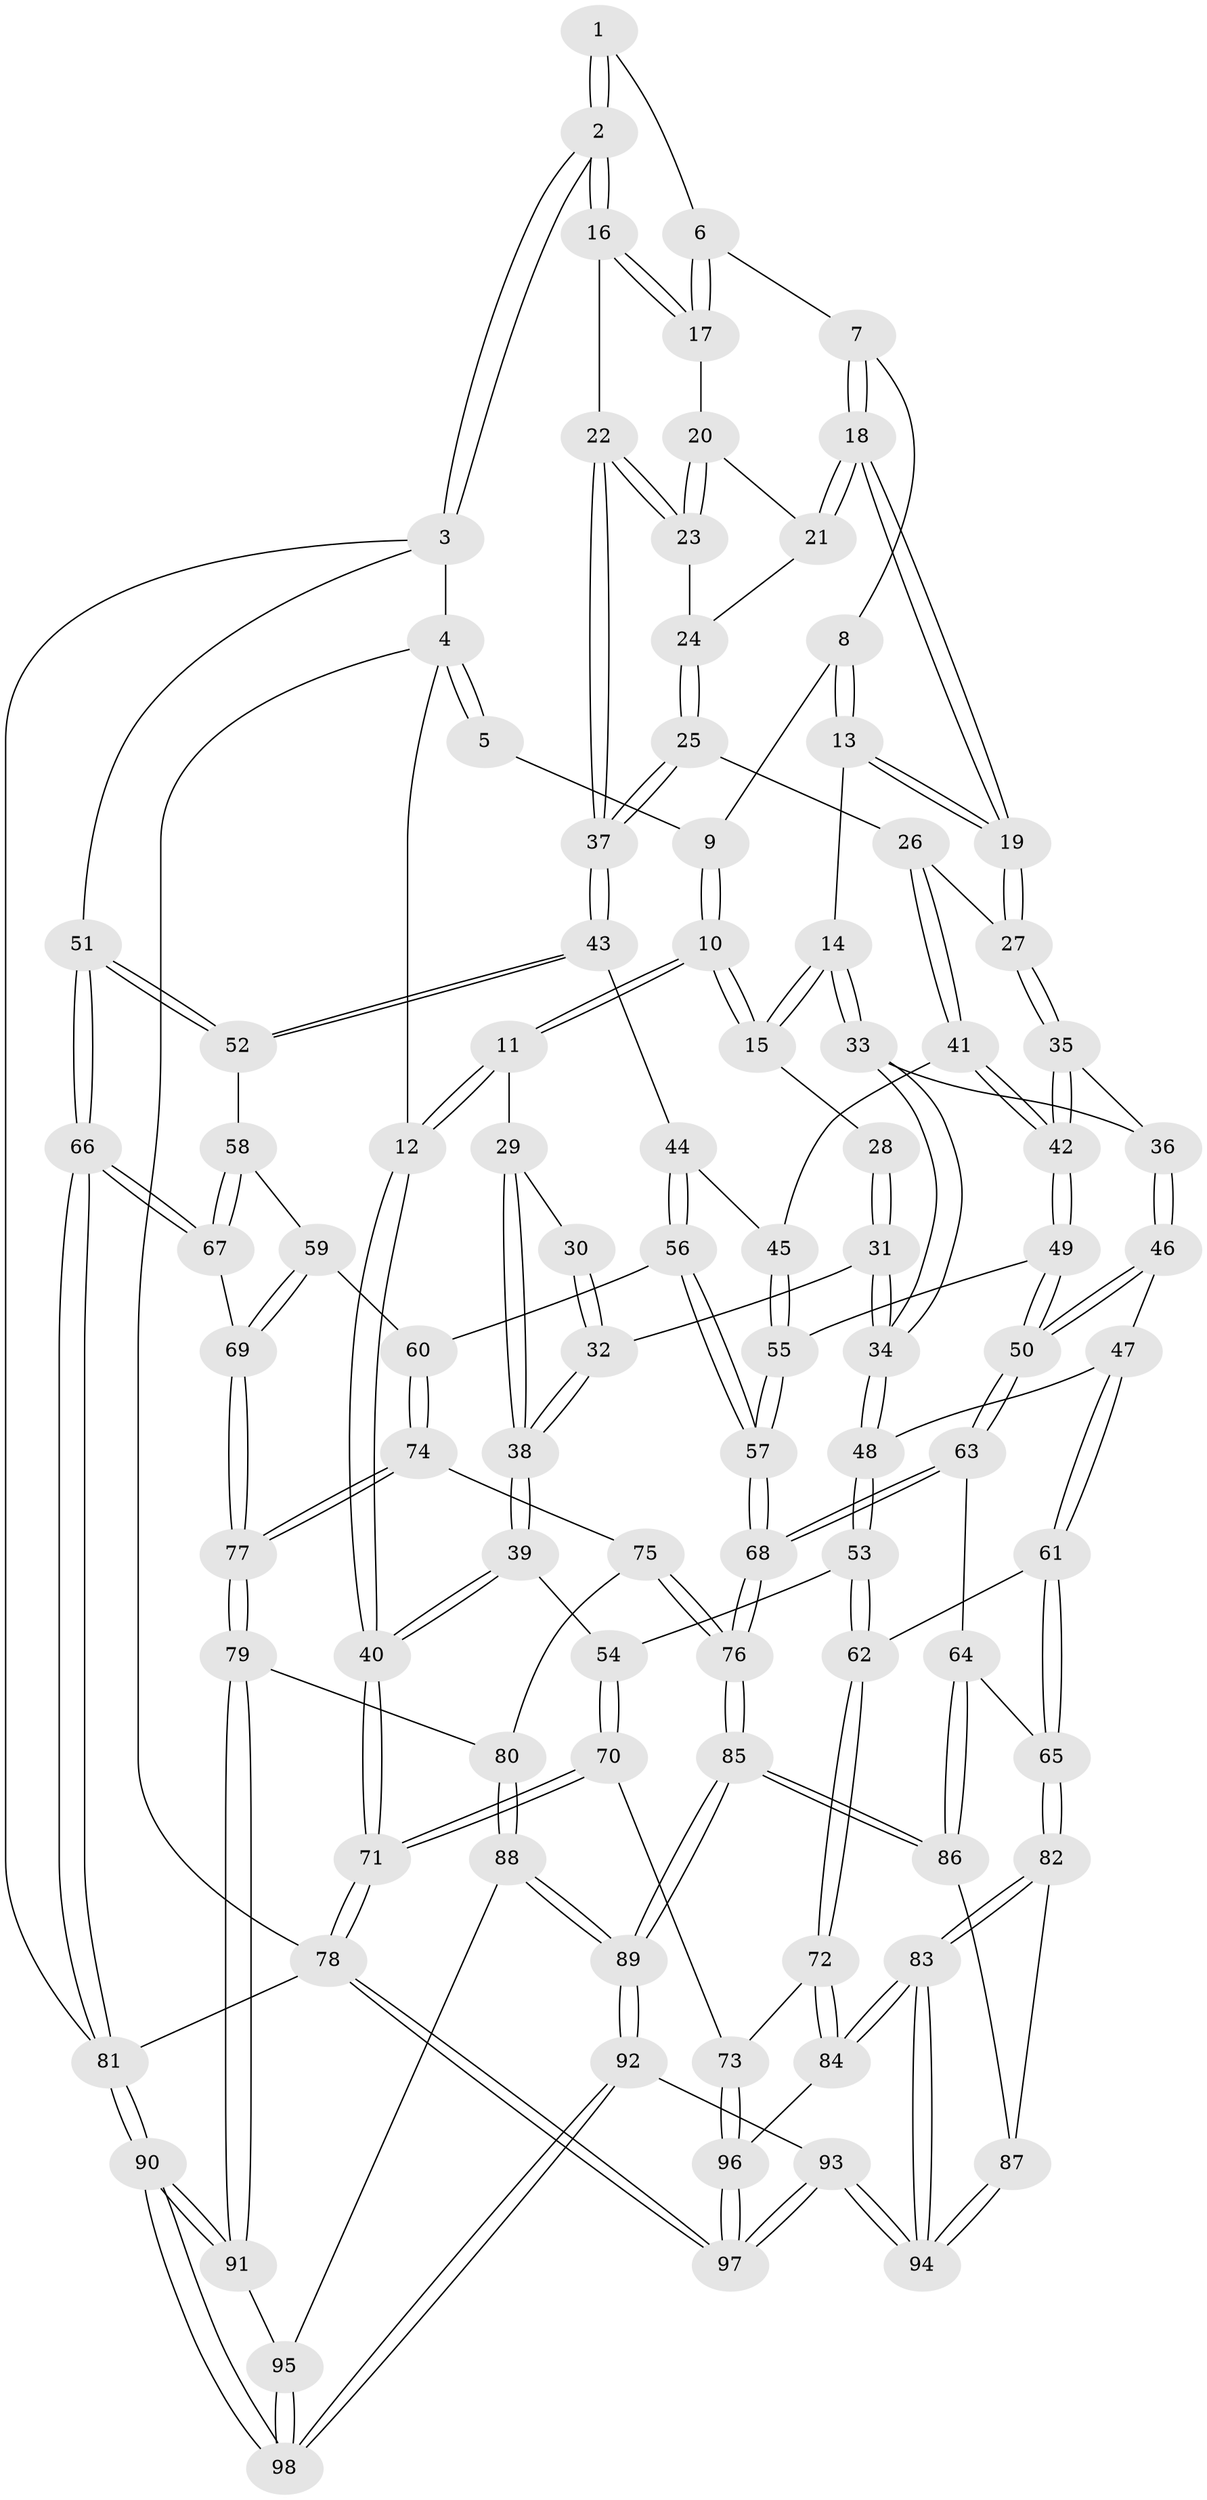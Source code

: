 // Generated by graph-tools (version 1.1) at 2025/38/03/09/25 02:38:32]
// undirected, 98 vertices, 242 edges
graph export_dot {
graph [start="1"]
  node [color=gray90,style=filled];
  1 [pos="+0.7475404120015761+0"];
  2 [pos="+1+0"];
  3 [pos="+1+0"];
  4 [pos="+0+0"];
  5 [pos="+0.35638081958431567+0"];
  6 [pos="+0.6360193406963901+0.09913088167039008"];
  7 [pos="+0.6321274596424633+0.10146918070042138"];
  8 [pos="+0.41043482578213686+0"];
  9 [pos="+0.36397370689552494+0"];
  10 [pos="+0.3028592559512127+0.11486969650282262"];
  11 [pos="+0+0.16886737512832628"];
  12 [pos="+0+0.03826619148592095"];
  13 [pos="+0.5295640624690593+0.23833167694493898"];
  14 [pos="+0.31613433262188106+0.21303358020354757"];
  15 [pos="+0.3040653764681388+0.19652506272494916"];
  16 [pos="+1+0"];
  17 [pos="+0.8145138618315638+0.09889498393784109"];
  18 [pos="+0.6038870862537873+0.2335979703935896"];
  19 [pos="+0.5724219586068583+0.27340185311544113"];
  20 [pos="+0.7729493911583724+0.1781757254983721"];
  21 [pos="+0.7380652717686635+0.20024318832304133"];
  22 [pos="+0.859612902908381+0.35066010927301117"];
  23 [pos="+0.8247267764518846+0.296867525734438"];
  24 [pos="+0.7453300374183196+0.2599870352804144"];
  25 [pos="+0.7027152847252947+0.3304291988562268"];
  26 [pos="+0.5955448209292098+0.30964518495093224"];
  27 [pos="+0.5734064835022371+0.2876874189525371"];
  28 [pos="+0.20807101027499184+0.24229136560539055"];
  29 [pos="+0+0.2069194331842684"];
  30 [pos="+0.1539469826684219+0.2469533430489035"];
  31 [pos="+0.22585519677084237+0.4462997931509583"];
  32 [pos="+0.17958291691630454+0.447958444166047"];
  33 [pos="+0.33621812463188744+0.33701207045051784"];
  34 [pos="+0.2566357144723727+0.4512262004131362"];
  35 [pos="+0.4853402628422527+0.35892018630992606"];
  36 [pos="+0.47097098580394514+0.3608446774017024"];
  37 [pos="+0.8497262886926287+0.3953919395027004"];
  38 [pos="+0.14555718062691975+0.45573240322758063"];
  39 [pos="+0.06282233844749709+0.5264128892931806"];
  40 [pos="+0+0.5116558151203879"];
  41 [pos="+0.6340392089436775+0.4699887865358399"];
  42 [pos="+0.503115302146345+0.5325946754023679"];
  43 [pos="+0.8603322722911445+0.43578058813728066"];
  44 [pos="+0.7944258250008357+0.48995864279209655"];
  45 [pos="+0.6706425712489574+0.4930027129912029"];
  46 [pos="+0.34944348161900407+0.5291894961061987"];
  47 [pos="+0.31435704853540786+0.5191506220293983"];
  48 [pos="+0.298531975054838+0.5019962174933245"];
  49 [pos="+0.5030301644565013+0.5327255741545377"];
  50 [pos="+0.4437860668489369+0.5833020937547984"];
  51 [pos="+1+0.5035197399876902"];
  52 [pos="+0.9840168034772858+0.4931067579380359"];
  53 [pos="+0.1451399135490689+0.6346151635606145"];
  54 [pos="+0.09737159692738889+0.6025253747347027"];
  55 [pos="+0.6418382573154635+0.6119566647689727"];
  56 [pos="+0.7759924759026534+0.6294483671795513"];
  57 [pos="+0.6558269561751614+0.6807112333257612"];
  58 [pos="+0.9496598136130784+0.5614104571045629"];
  59 [pos="+0.8886328568546698+0.6462918600504323"];
  60 [pos="+0.8099538549040384+0.6586762985693547"];
  61 [pos="+0.23330278646298822+0.6926876540582269"];
  62 [pos="+0.21788802617124767+0.6940649658523732"];
  63 [pos="+0.4514981778111031+0.6290551704894773"];
  64 [pos="+0.4005075821159699+0.7243986195068528"];
  65 [pos="+0.31039248657226837+0.7459341227409885"];
  66 [pos="+1+0.7471525053817311"];
  67 [pos="+0.9632337240430932+0.770335455406734"];
  68 [pos="+0.6315976688684625+0.7217863432159151"];
  69 [pos="+0.9624943727627626+0.7704942766197614"];
  70 [pos="+0.015424598006716857+0.8044297055670211"];
  71 [pos="+0+0.8725221344926464"];
  72 [pos="+0.18331954966895436+0.7346768109164961"];
  73 [pos="+0.08860309484011784+0.8171639473090936"];
  74 [pos="+0.8192127182212922+0.7160235362100079"];
  75 [pos="+0.7949634737127518+0.7400594183347426"];
  76 [pos="+0.6405803657726118+0.8135483120154904"];
  77 [pos="+0.9242190352726689+0.7941667319388704"];
  78 [pos="+0+1"];
  79 [pos="+0.9080975609515984+0.8199829713658288"];
  80 [pos="+0.8177858978567722+0.8287917417099859"];
  81 [pos="+1+1"];
  82 [pos="+0.29321279265144734+0.8368865691983053"];
  83 [pos="+0.2608307127231176+0.8951341558000822"];
  84 [pos="+0.2576798180841005+0.8942894962659902"];
  85 [pos="+0.6352481800349032+0.8519439922698578"];
  86 [pos="+0.45038223956138984+0.8039104856088244"];
  87 [pos="+0.41684297803448567+0.8583673451410326"];
  88 [pos="+0.6520452479327001+0.8902120985463328"];
  89 [pos="+0.6476480401801014+0.8910609464111564"];
  90 [pos="+1+1"];
  91 [pos="+0.90836227888078+0.8744189174544305"];
  92 [pos="+0.6043625440130517+1"];
  93 [pos="+0.39666525708919564+1"];
  94 [pos="+0.387302537155227+1"];
  95 [pos="+0.8689850058651344+0.9155712765857739"];
  96 [pos="+0.14671600416555047+0.8773386793066752"];
  97 [pos="+0+1"];
  98 [pos="+0.8013945710967221+1"];
  1 -- 2;
  1 -- 2;
  1 -- 6;
  2 -- 3;
  2 -- 3;
  2 -- 16;
  2 -- 16;
  3 -- 4;
  3 -- 51;
  3 -- 81;
  4 -- 5;
  4 -- 5;
  4 -- 12;
  4 -- 78;
  5 -- 9;
  6 -- 7;
  6 -- 17;
  6 -- 17;
  7 -- 8;
  7 -- 18;
  7 -- 18;
  8 -- 9;
  8 -- 13;
  8 -- 13;
  9 -- 10;
  9 -- 10;
  10 -- 11;
  10 -- 11;
  10 -- 15;
  10 -- 15;
  11 -- 12;
  11 -- 12;
  11 -- 29;
  12 -- 40;
  12 -- 40;
  13 -- 14;
  13 -- 19;
  13 -- 19;
  14 -- 15;
  14 -- 15;
  14 -- 33;
  14 -- 33;
  15 -- 28;
  16 -- 17;
  16 -- 17;
  16 -- 22;
  17 -- 20;
  18 -- 19;
  18 -- 19;
  18 -- 21;
  18 -- 21;
  19 -- 27;
  19 -- 27;
  20 -- 21;
  20 -- 23;
  20 -- 23;
  21 -- 24;
  22 -- 23;
  22 -- 23;
  22 -- 37;
  22 -- 37;
  23 -- 24;
  24 -- 25;
  24 -- 25;
  25 -- 26;
  25 -- 37;
  25 -- 37;
  26 -- 27;
  26 -- 41;
  26 -- 41;
  27 -- 35;
  27 -- 35;
  28 -- 31;
  28 -- 31;
  29 -- 30;
  29 -- 38;
  29 -- 38;
  30 -- 32;
  30 -- 32;
  31 -- 32;
  31 -- 34;
  31 -- 34;
  32 -- 38;
  32 -- 38;
  33 -- 34;
  33 -- 34;
  33 -- 36;
  34 -- 48;
  34 -- 48;
  35 -- 36;
  35 -- 42;
  35 -- 42;
  36 -- 46;
  36 -- 46;
  37 -- 43;
  37 -- 43;
  38 -- 39;
  38 -- 39;
  39 -- 40;
  39 -- 40;
  39 -- 54;
  40 -- 71;
  40 -- 71;
  41 -- 42;
  41 -- 42;
  41 -- 45;
  42 -- 49;
  42 -- 49;
  43 -- 44;
  43 -- 52;
  43 -- 52;
  44 -- 45;
  44 -- 56;
  44 -- 56;
  45 -- 55;
  45 -- 55;
  46 -- 47;
  46 -- 50;
  46 -- 50;
  47 -- 48;
  47 -- 61;
  47 -- 61;
  48 -- 53;
  48 -- 53;
  49 -- 50;
  49 -- 50;
  49 -- 55;
  50 -- 63;
  50 -- 63;
  51 -- 52;
  51 -- 52;
  51 -- 66;
  51 -- 66;
  52 -- 58;
  53 -- 54;
  53 -- 62;
  53 -- 62;
  54 -- 70;
  54 -- 70;
  55 -- 57;
  55 -- 57;
  56 -- 57;
  56 -- 57;
  56 -- 60;
  57 -- 68;
  57 -- 68;
  58 -- 59;
  58 -- 67;
  58 -- 67;
  59 -- 60;
  59 -- 69;
  59 -- 69;
  60 -- 74;
  60 -- 74;
  61 -- 62;
  61 -- 65;
  61 -- 65;
  62 -- 72;
  62 -- 72;
  63 -- 64;
  63 -- 68;
  63 -- 68;
  64 -- 65;
  64 -- 86;
  64 -- 86;
  65 -- 82;
  65 -- 82;
  66 -- 67;
  66 -- 67;
  66 -- 81;
  66 -- 81;
  67 -- 69;
  68 -- 76;
  68 -- 76;
  69 -- 77;
  69 -- 77;
  70 -- 71;
  70 -- 71;
  70 -- 73;
  71 -- 78;
  71 -- 78;
  72 -- 73;
  72 -- 84;
  72 -- 84;
  73 -- 96;
  73 -- 96;
  74 -- 75;
  74 -- 77;
  74 -- 77;
  75 -- 76;
  75 -- 76;
  75 -- 80;
  76 -- 85;
  76 -- 85;
  77 -- 79;
  77 -- 79;
  78 -- 97;
  78 -- 97;
  78 -- 81;
  79 -- 80;
  79 -- 91;
  79 -- 91;
  80 -- 88;
  80 -- 88;
  81 -- 90;
  81 -- 90;
  82 -- 83;
  82 -- 83;
  82 -- 87;
  83 -- 84;
  83 -- 84;
  83 -- 94;
  83 -- 94;
  84 -- 96;
  85 -- 86;
  85 -- 86;
  85 -- 89;
  85 -- 89;
  86 -- 87;
  87 -- 94;
  87 -- 94;
  88 -- 89;
  88 -- 89;
  88 -- 95;
  89 -- 92;
  89 -- 92;
  90 -- 91;
  90 -- 91;
  90 -- 98;
  90 -- 98;
  91 -- 95;
  92 -- 93;
  92 -- 98;
  92 -- 98;
  93 -- 94;
  93 -- 94;
  93 -- 97;
  93 -- 97;
  95 -- 98;
  95 -- 98;
  96 -- 97;
  96 -- 97;
}
